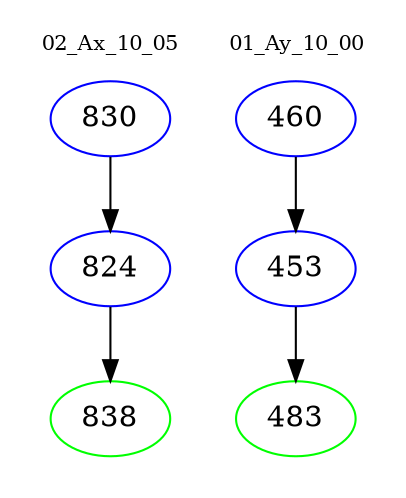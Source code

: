 digraph{
subgraph cluster_0 {
color = white
label = "02_Ax_10_05";
fontsize=10;
T0_830 [label="830", color="blue"]
T0_830 -> T0_824 [color="black"]
T0_824 [label="824", color="blue"]
T0_824 -> T0_838 [color="black"]
T0_838 [label="838", color="green"]
}
subgraph cluster_1 {
color = white
label = "01_Ay_10_00";
fontsize=10;
T1_460 [label="460", color="blue"]
T1_460 -> T1_453 [color="black"]
T1_453 [label="453", color="blue"]
T1_453 -> T1_483 [color="black"]
T1_483 [label="483", color="green"]
}
}
